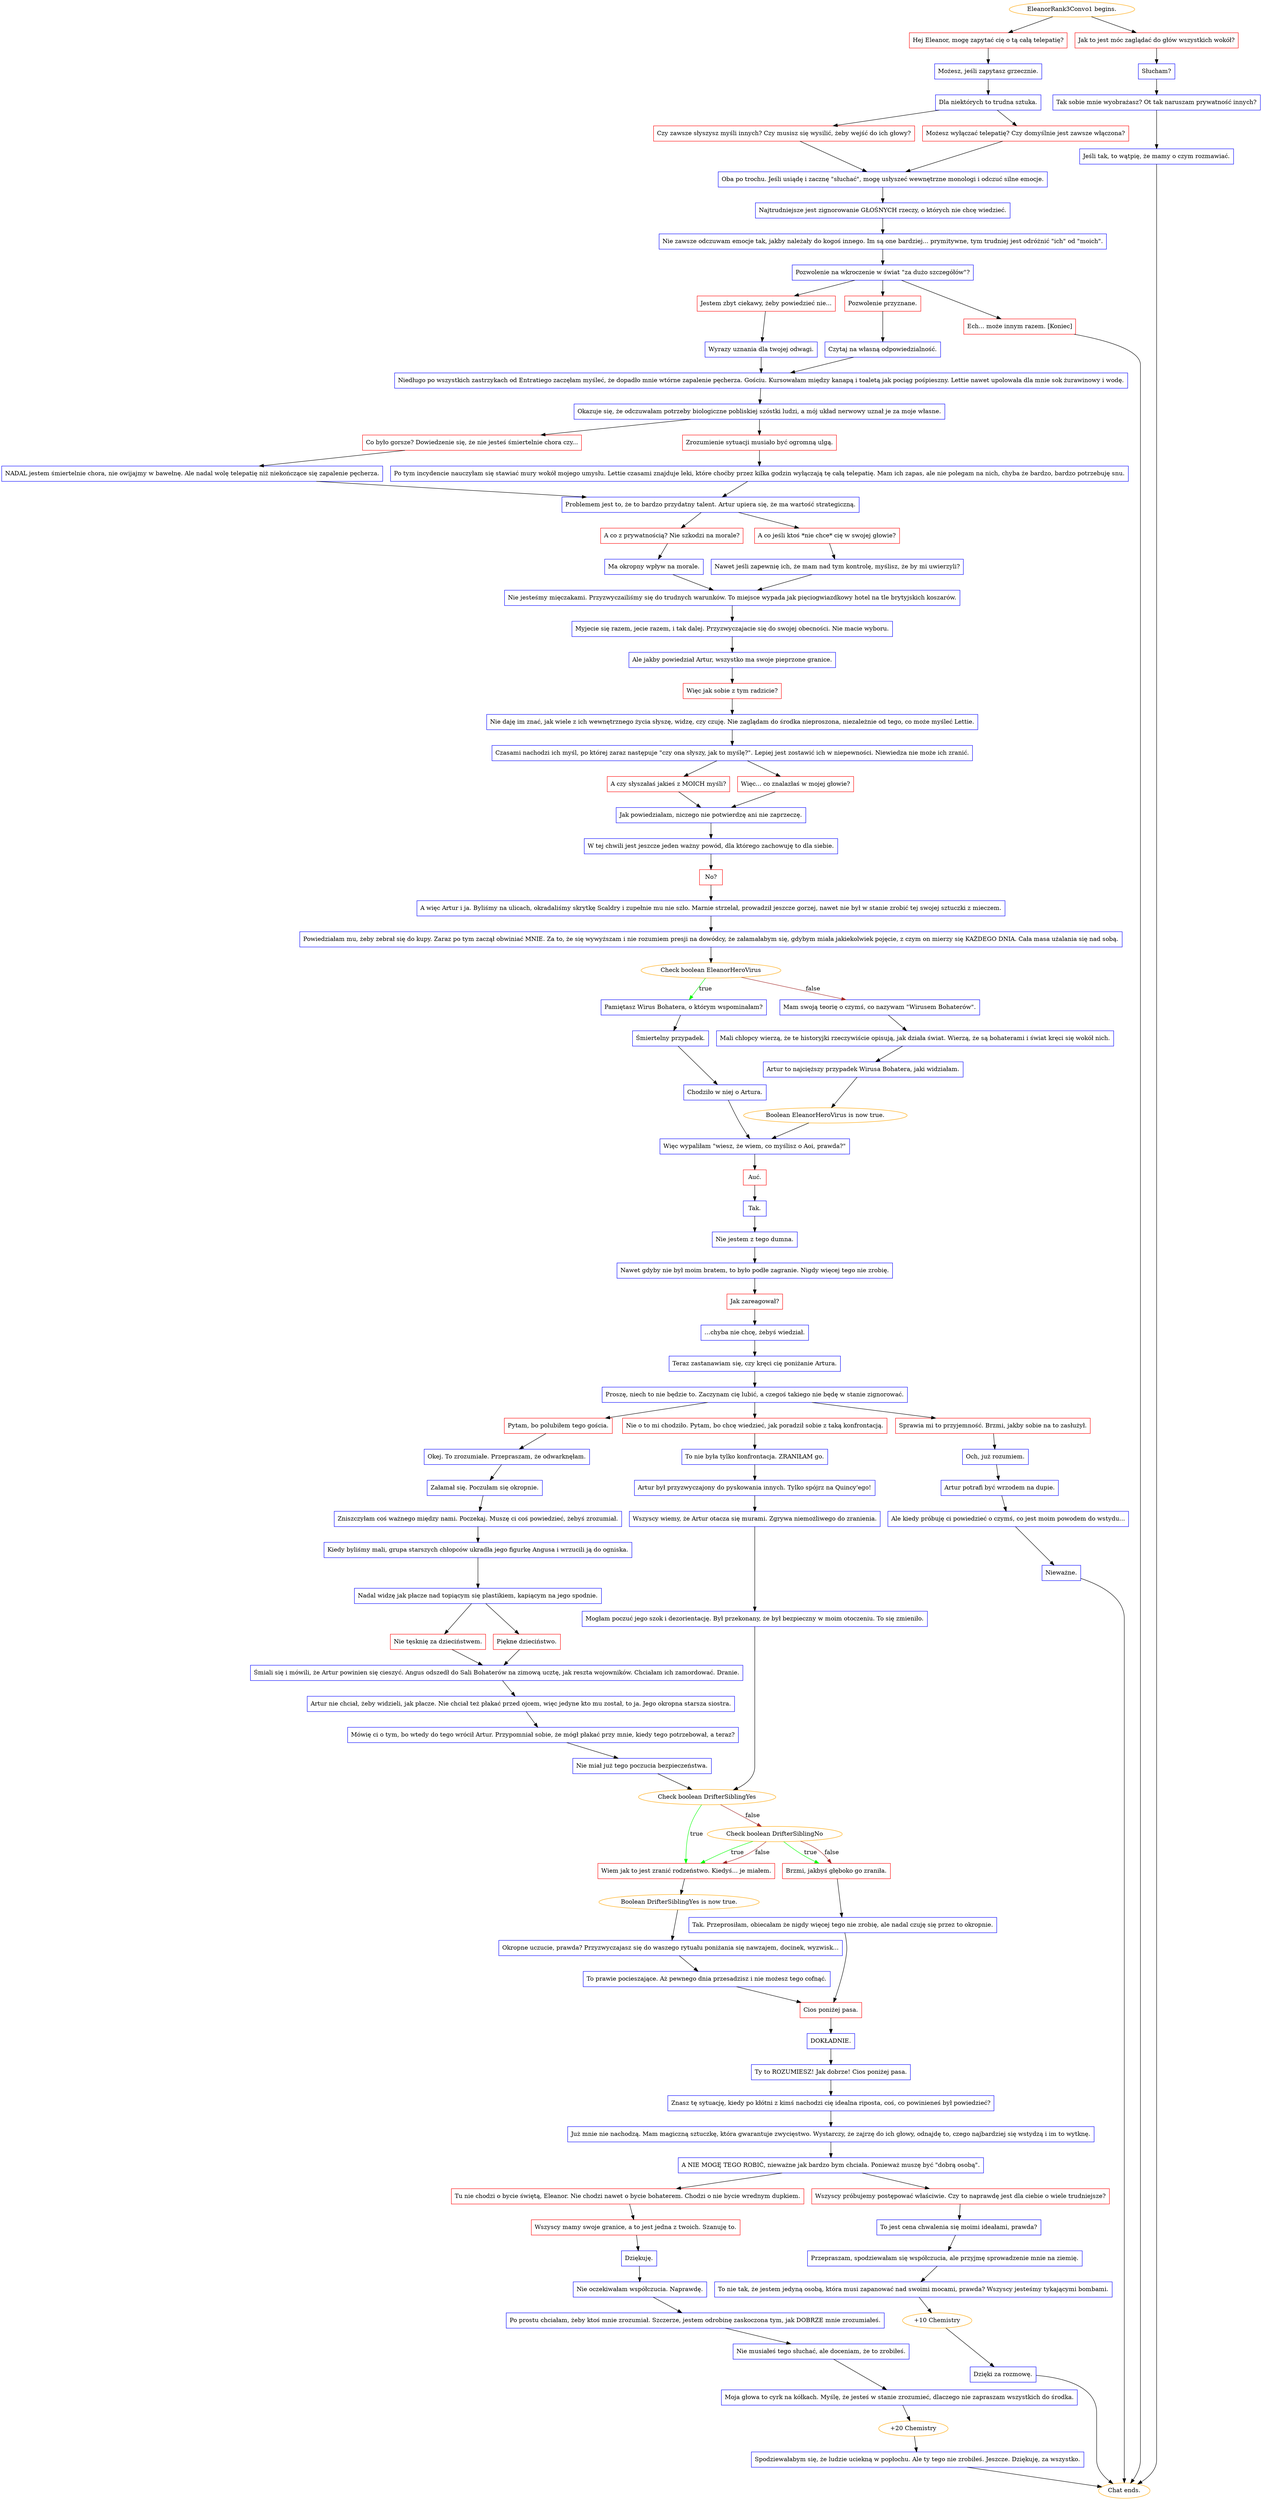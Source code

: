 digraph {
	"EleanorRank3Convo1 begins." [color=orange];
		"EleanorRank3Convo1 begins." -> j2780073801;
		"EleanorRank3Convo1 begins." -> j2903051729;
	j2780073801 [label="Hej Eleanor, mogę zapytać cię o tą całą telepatię?",shape=box,color=red];
		j2780073801 -> j2367247048;
	j2903051729 [label="Jak to jest móc zaglądać do głów wszystkich wokół?",shape=box,color=red];
		j2903051729 -> j932705482;
	j2367247048 [label="Możesz, jeśli zapytasz grzecznie.",shape=box,color=blue];
		j2367247048 -> j4015914880;
	j932705482 [label="Słucham?",shape=box,color=blue];
		j932705482 -> j4077429720;
	j4015914880 [label="Dla niektórych to trudna sztuka.",shape=box,color=blue];
		j4015914880 -> j72677745;
		j4015914880 -> j4054732532;
	j4077429720 [label="Tak sobie mnie wyobrażasz? Ot tak naruszam prywatność innych?",shape=box,color=blue];
		j4077429720 -> j2879893829;
	j72677745 [label="Czy zawsze słyszysz myśli innych? Czy musisz się wysilić, żeby wejść do ich głowy?",shape=box,color=red];
		j72677745 -> j3187582649;
	j4054732532 [label="Możesz wyłączać telepatię? Czy domyślnie jest zawsze włączona?",shape=box,color=red];
		j4054732532 -> j3187582649;
	j2879893829 [label="Jeśli tak, to wątpię, że mamy o czym rozmawiać.",shape=box,color=blue];
		j2879893829 -> "Chat ends.";
	j3187582649 [label="Oba po trochu. Jeśli usiądę i zacznę \"słuchać\", mogę usłyszeć wewnętrzne monologi i odczuć silne emocje.",shape=box,color=blue];
		j3187582649 -> j2204963846;
	"Chat ends." [color=orange];
	j2204963846 [label="Najtrudniejsze jest zignorowanie GŁOŚNYCH rzeczy, o których nie chcę wiedzieć.",shape=box,color=blue];
		j2204963846 -> j4159496022;
	j4159496022 [label="Nie zawsze odczuwam emocje tak, jakby należały do kogoś innego. Im są one bardziej... prymitywne, tym trudniej jest odróżnić \"ich\" od \"moich\".",shape=box,color=blue];
		j4159496022 -> j441945333;
	j441945333 [label="Pozwolenie na wkroczenie w świat \"za dużo szczegółów\"?",shape=box,color=blue];
		j441945333 -> j3082195994;
		j441945333 -> j1355928797;
		j441945333 -> j1989884923;
	j3082195994 [label="Jestem zbyt ciekawy, żeby powiedzieć nie...",shape=box,color=red];
		j3082195994 -> j4185195697;
	j1355928797 [label="Pozwolenie przyznane.",shape=box,color=red];
		j1355928797 -> j1439690019;
	j1989884923 [label="Ech... może innym razem. [Koniec]",shape=box,color=red];
		j1989884923 -> "Chat ends.";
	j4185195697 [label="Wyrazy uznania dla twojej odwagi.",shape=box,color=blue];
		j4185195697 -> j1769783433;
	j1439690019 [label="Czytaj na własną odpowiedzialność.",shape=box,color=blue];
		j1439690019 -> j1769783433;
	j1769783433 [label="Niedługo po wszystkich zastrzykach od Entratiego zaczęłam myśleć, że dopadło mnie wtórne zapalenie pęcherza. Gościu. Kursowałam między kanapą i toaletą jak pociąg pośpieszny. Lettie nawet upolowała dla mnie sok żurawinowy i wodę.",shape=box,color=blue];
		j1769783433 -> j851297931;
	j851297931 [label="Okazuje się, że odczuwałam potrzeby biologiczne pobliskiej szóstki ludzi, a mój układ nerwowy uznał je za moje własne.",shape=box,color=blue];
		j851297931 -> j329580542;
		j851297931 -> j1008225424;
	j329580542 [label="Co było gorsze? Dowiedzenie się, że nie jesteś śmiertelnie chora czy...",shape=box,color=red];
		j329580542 -> j216977645;
	j1008225424 [label="Zrozumienie sytuacji musiało być ogromną ulgą.",shape=box,color=red];
		j1008225424 -> j306661190;
	j216977645 [label="NADAL jestem śmiertelnie chora, nie owijajmy w bawełnę. Ale nadal wolę telepatię niż niekończące się zapalenie pęcherza.",shape=box,color=blue];
		j216977645 -> j1390416307;
	j306661190 [label="Po tym incydencie nauczyłam się stawiać mury wokół mojego umysłu. Lettie czasami znajduje leki, które choćby przez kilka godzin wyłączają tę całą telepatię. Mam ich zapas, ale nie polegam na nich, chyba że bardzo, bardzo potrzebuję snu.",shape=box,color=blue];
		j306661190 -> j1390416307;
	j1390416307 [label="Problemem jest to, że to bardzo przydatny talent. Artur upiera się, że ma wartość strategiczną.",shape=box,color=blue];
		j1390416307 -> j1646430726;
		j1390416307 -> j2911575207;
	j1646430726 [label="A co z prywatnością? Nie szkodzi na morale?",shape=box,color=red];
		j1646430726 -> j3029898146;
	j2911575207 [label="A co jeśli ktoś *nie chce* cię w swojej głowie?",shape=box,color=red];
		j2911575207 -> j309791747;
	j3029898146 [label="Ma okropny wpływ na morale.",shape=box,color=blue];
		j3029898146 -> j2954579242;
	j309791747 [label="Nawet jeśli zapewnię ich, że mam nad tym kontrolę, myślisz, że by mi uwierzyli?",shape=box,color=blue];
		j309791747 -> j2954579242;
	j2954579242 [label="Nie jesteśmy mięczakami. Przyzwyczailiśmy się do trudnych warunków. To miejsce wypada jak pięciogwiazdkowy hotel na tle brytyjskich koszarów.",shape=box,color=blue];
		j2954579242 -> j3191132076;
	j3191132076 [label="Myjecie się razem, jecie razem, i tak dalej. Przyzwyczajacie się do swojej obecności. Nie macie wyboru.",shape=box,color=blue];
		j3191132076 -> j2464045811;
	j2464045811 [label="Ale jakby powiedział Artur, wszystko ma swoje pieprzone granice.",shape=box,color=blue];
		j2464045811 -> j2226455319;
	j2226455319 [label="Więc jak sobie z tym radzicie?",shape=box,color=red];
		j2226455319 -> j1842224816;
	j1842224816 [label="Nie daję im znać, jak wiele z ich wewnętrznego życia słyszę, widzę, czy czuję. Nie zaglądam do środka nieproszona, niezależnie od tego, co może myśleć Lettie.",shape=box,color=blue];
		j1842224816 -> j1310713875;
	j1310713875 [label="Czasami nachodzi ich myśl, po której zaraz następuje \"czy ona słyszy, jak to myślę?\". Lepiej jest zostawić ich w niepewności. Niewiedza nie może ich zranić.",shape=box,color=blue];
		j1310713875 -> j3583798818;
		j1310713875 -> j3357187623;
	j3583798818 [label="A czy słyszałaś jakieś z MOICH myśli?",shape=box,color=red];
		j3583798818 -> j88477041;
	j3357187623 [label="Więc... co znalazłaś w mojej głowie?",shape=box,color=red];
		j3357187623 -> j88477041;
	j88477041 [label="Jak powiedziałam, niczego nie potwierdzę ani nie zaprzeczę.",shape=box,color=blue];
		j88477041 -> j1105290109;
	j1105290109 [label="W tej chwili jest jeszcze jeden ważny powód, dla którego zachowuję to dla siebie.",shape=box,color=blue];
		j1105290109 -> j1615151489;
	j1615151489 [label="No?",shape=box,color=red];
		j1615151489 -> j1561351454;
	j1561351454 [label="A więc Artur i ja. Byliśmy na ulicach, okradaliśmy skrytkę Scaldry i zupełnie mu nie szło. Marnie strzelał, prowadził jeszcze gorzej, nawet nie był w stanie zrobić tej swojej sztuczki z mieczem.",shape=box,color=blue];
		j1561351454 -> j2615672497;
	j2615672497 [label="Powiedziałam mu, żeby zebrał się do kupy. Zaraz po tym zaczął obwiniać MNIE. Za to, że się wywyższam i nie rozumiem presji na dowódcy, że załamałabym się, gdybym miała jakiekolwiek pojęcie, z czym on mierzy się KAŻDEGO DNIA. Cała masa użalania się nad sobą.",shape=box,color=blue];
		j2615672497 -> j1362887736;
	j1362887736 [label="Check boolean EleanorHeroVirus",color=orange];
		j1362887736 -> j1145563648 [label=true,color=green];
		j1362887736 -> j3186453053 [label=false,color=brown];
	j1145563648 [label="Pamiętasz Wirus Bohatera, o którym wspominałam?",shape=box,color=blue];
		j1145563648 -> j4239140705;
	j3186453053 [label="Mam swoją teorię o czymś, co nazywam \"Wirusem Bohaterów\".",shape=box,color=blue];
		j3186453053 -> j1037656273;
	j4239140705 [label="Śmiertelny przypadek.",shape=box,color=blue];
		j4239140705 -> j942802424;
	j1037656273 [label="Mali chłopcy wierzą, że te historyjki rzeczywiście opisują, jak działa świat. Wierzą, że są bohaterami i świat kręci się wokół nich.",shape=box,color=blue];
		j1037656273 -> j2084630446;
	j942802424 [label="Chodziło w niej o Artura.",shape=box,color=blue];
		j942802424 -> j2794000331;
	j2084630446 [label="Artur to najcięższy przypadek Wirusa Bohatera, jaki widziałam.",shape=box,color=blue];
		j2084630446 -> j2740401472;
	j2794000331 [label="Więc wypaliłam \"wiesz, że wiem, co myślisz o Aoi, prawda?\"",shape=box,color=blue];
		j2794000331 -> j603787190;
	j2740401472 [label="Boolean EleanorHeroVirus is now true.",color=orange];
		j2740401472 -> j2794000331;
	j603787190 [label="Auć.",shape=box,color=red];
		j603787190 -> j2238601545;
	j2238601545 [label="Tak.",shape=box,color=blue];
		j2238601545 -> j264313081;
	j264313081 [label="Nie jestem z tego dumna.",shape=box,color=blue];
		j264313081 -> j1980145511;
	j1980145511 [label="Nawet gdyby nie był moim bratem, to było podłe zagranie. Nigdy więcej tego nie zrobię.",shape=box,color=blue];
		j1980145511 -> j4213554881;
	j4213554881 [label="Jak zareagował?",shape=box,color=red];
		j4213554881 -> j3374026019;
	j3374026019 [label="…chyba nie chcę, żebyś wiedział.",shape=box,color=blue];
		j3374026019 -> j2391910389;
	j2391910389 [label="Teraz zastanawiam się, czy kręci cię poniżanie Artura.",shape=box,color=blue];
		j2391910389 -> j23044937;
	j23044937 [label="Proszę, niech to nie będzie to. Zaczynam cię lubić, a czegoś takiego nie będę w stanie zignorować.",shape=box,color=blue];
		j23044937 -> j330924207;
		j23044937 -> j4093067013;
		j23044937 -> j3942409909;
	j330924207 [label="Pytam, bo polubiłem tego gościa.",shape=box,color=red];
		j330924207 -> j92745984;
	j4093067013 [label="Nie o to mi chodziło. Pytam, bo chcę wiedzieć, jak poradził sobie z taką konfrontacją.",shape=box,color=red];
		j4093067013 -> j843297426;
	j3942409909 [label="Sprawia mi to przyjemność. Brzmi, jakby sobie na to zasłużył.",shape=box,color=red];
		j3942409909 -> j747540840;
	j92745984 [label="Okej. To zrozumiałe. Przepraszam, że odwarknęłam.",shape=box,color=blue];
		j92745984 -> j1588204187;
	j843297426 [label="To nie była tylko konfrontacja. ZRANIŁAM go.",shape=box,color=blue];
		j843297426 -> j1491605131;
	j747540840 [label="Och, już rozumiem.",shape=box,color=blue];
		j747540840 -> j3871909226;
	j1588204187 [label="Załamał się. Poczułam się okropnie.",shape=box,color=blue];
		j1588204187 -> j3291495366;
	j1491605131 [label="Artur był przyzwyczajony do pyskowania innych. Tylko spójrz na Quincy'ego!",shape=box,color=blue];
		j1491605131 -> j1717714461;
	j3871909226 [label="Artur potrafi być wrzodem na dupie.",shape=box,color=blue];
		j3871909226 -> j671814344;
	j3291495366 [label="Zniszczyłam coś ważnego między nami. Poczekaj. Muszę ci coś powiedzieć, żebyś zrozumiał.",shape=box,color=blue];
		j3291495366 -> j3128475458;
	j1717714461 [label="Wszyscy wiemy, że Artur otacza się murami. Zgrywa niemożliwego do zranienia.",shape=box,color=blue];
		j1717714461 -> j2194951096;
	j671814344 [label="Ale kiedy próbuję ci powiedzieć o czymś, co jest moim powodem do wstydu...",shape=box,color=blue];
		j671814344 -> j4291363906;
	j3128475458 [label="Kiedy byliśmy mali, grupa starszych chłopców ukradła jego figurkę Angusa i wrzucili ją do ogniska.",shape=box,color=blue];
		j3128475458 -> j818444289;
	j2194951096 [label="Mogłam poczuć jego szok i dezorientację. Był przekonany, że był bezpieczny w moim otoczeniu. To się zmieniło.",shape=box,color=blue];
		j2194951096 -> j4218162884;
	j4291363906 [label="Nieważne.",shape=box,color=blue];
		j4291363906 -> "Chat ends.";
	j818444289 [label="Nadal widzę jak płacze nad topiącym się plastikiem, kapiącym na jego spodnie.",shape=box,color=blue];
		j818444289 -> j2604254490;
		j818444289 -> j2833542423;
	j4218162884 [label="Check boolean DrifterSiblingYes",color=orange];
		j4218162884 -> j2969138133 [label=true,color=green];
		j4218162884 -> j1944990817 [label=false,color=brown];
	j2604254490 [label="Nie tęsknię za dzieciństwem.",shape=box,color=red];
		j2604254490 -> j3316610653;
	j2833542423 [label="Piękne dzieciństwo.",shape=box,color=red];
		j2833542423 -> j3316610653;
	j2969138133 [label="Wiem jak to jest zranić rodzeństwo. Kiedyś... je miałem.",shape=box,color=red];
		j2969138133 -> j3129079167;
	j1944990817 [label="Check boolean DrifterSiblingNo",color=orange];
		j1944990817 -> j2969138133 [label=true,color=green];
		j1944990817 -> j3240660734 [label=true,color=green];
		j1944990817 -> j2969138133 [label=false,color=brown];
		j1944990817 -> j3240660734 [label=false,color=brown];
	j3316610653 [label="Śmiali się i mówili, że Artur powinien się cieszyć. Angus odszedł do Sali Bohaterów na zimową ucztę, jak reszta wojowników. Chciałam ich zamordować. Dranie.",shape=box,color=blue];
		j3316610653 -> j3389954798;
	j3129079167 [label="Boolean DrifterSiblingYes is now true.",color=orange];
		j3129079167 -> j2561662147;
	j3240660734 [label="Brzmi, jakbyś głęboko go zraniła.",shape=box,color=red];
		j3240660734 -> j3133872;
	j3389954798 [label="Artur nie chciał, żeby widzieli, jak płacze. Nie chciał też płakać przed ojcem, więc jedyne kto mu został, to ja. Jego okropna starsza siostra.",shape=box,color=blue];
		j3389954798 -> j472551174;
	j2561662147 [label="Okropne uczucie, prawda? Przyzwyczajasz się do waszego rytuału poniżania się nawzajem, docinek, wyzwisk...",shape=box,color=blue];
		j2561662147 -> j3364342234;
	j3133872 [label="Tak. Przeprosiłam, obiecałam że nigdy więcej tego nie zrobię, ale nadal czuję się przez to okropnie.",shape=box,color=blue];
		j3133872 -> j3662011331;
	j472551174 [label="Mówię ci o tym, bo wtedy do tego wrócił Artur. Przypomniał sobie, że mógł płakać przy mnie, kiedy tego potrzebował, a teraz?",shape=box,color=blue];
		j472551174 -> j3610871556;
	j3364342234 [label="To prawie pocieszające. Aż pewnego dnia przesadzisz i nie możesz tego cofnąć.",shape=box,color=blue];
		j3364342234 -> j3662011331;
	j3662011331 [label="Cios poniżej pasa.",shape=box,color=red];
		j3662011331 -> j2086334407;
	j3610871556 [label="Nie miał już tego poczucia bezpieczeństwa.",shape=box,color=blue];
		j3610871556 -> j4218162884;
	j2086334407 [label="DOKŁADNIE.",shape=box,color=blue];
		j2086334407 -> j2225597065;
	j2225597065 [label="Ty to ROZUMIESZ! Jak dobrze! Cios poniżej pasa.",shape=box,color=blue];
		j2225597065 -> j2087733836;
	j2087733836 [label="Znasz tę sytuację, kiedy po kłótni z kimś nachodzi cię idealna riposta, coś, co powinieneś był powiedzieć?",shape=box,color=blue];
		j2087733836 -> j1379450462;
	j1379450462 [label="Już mnie nie nachodzą. Mam magiczną sztuczkę, która gwarantuje zwycięstwo. Wystarczy, że zajrzę do ich głowy, odnajdę to, czego najbardziej się wstydzą i im to wytknę.",shape=box,color=blue];
		j1379450462 -> j3388032654;
	j3388032654 [label="A NIE MOGĘ TEGO ROBIĆ, nieważne jak bardzo bym chciała. Ponieważ muszę być \"dobrą osobą\".",shape=box,color=blue];
		j3388032654 -> j3421175870;
		j3388032654 -> j1905308275;
	j3421175870 [label="Tu nie chodzi o bycie świętą, Eleanor. Nie chodzi nawet o bycie bohaterem. Chodzi o nie bycie wrednym dupkiem.",shape=box,color=red];
		j3421175870 -> j3947153671;
	j1905308275 [label="Wszyscy próbujemy postępować właściwie. Czy to naprawdę jest dla ciebie o wiele trudniejsze?",shape=box,color=red];
		j1905308275 -> j4227016272;
	j3947153671 [label="Wszyscy mamy swoje granice, a to jest jedna z twoich. Szanuję to.",shape=box,color=red];
		j3947153671 -> j800692337;
	j4227016272 [label="To jest cena chwalenia się moimi ideałami, prawda?",shape=box,color=blue];
		j4227016272 -> j2419568094;
	j800692337 [label="Dziękuję.",shape=box,color=blue];
		j800692337 -> j153233672;
	j2419568094 [label="Przepraszam, spodziewałam się współczucia, ale przyjmę sprowadzenie mnie na ziemię.",shape=box,color=blue];
		j2419568094 -> j2452812923;
	j153233672 [label="Nie oczekiwałam współczucia. Naprawdę.",shape=box,color=blue];
		j153233672 -> j3476770748;
	j2452812923 [label="To nie tak, że jestem jedyną osobą, która musi zapanować nad swoimi mocami, prawda? Wszyscy jesteśmy tykającymi bombami.",shape=box,color=blue];
		j2452812923 -> j2821982602;
	j3476770748 [label="Po prostu chciałam, żeby ktoś mnie zrozumiał. Szczerze, jestem odrobinę zaskoczona tym, jak DOBRZE mnie zrozumiałeś.",shape=box,color=blue];
		j3476770748 -> j1908901616;
	j2821982602 [label="+10 Chemistry",color=orange];
		j2821982602 -> j870408544;
	j1908901616 [label="Nie musiałeś tego słuchać, ale doceniam, że to zrobiłeś.",shape=box,color=blue];
		j1908901616 -> j3946598218;
	j870408544 [label="Dzięki za rozmowę.",shape=box,color=blue];
		j870408544 -> "Chat ends.";
	j3946598218 [label="Moja głowa to cyrk na kółkach. Myślę, że jesteś w stanie zrozumieć, dlaczego nie zapraszam wszystkich do środka.",shape=box,color=blue];
		j3946598218 -> j304260203;
	j304260203 [label="+20 Chemistry",color=orange];
		j304260203 -> j2213931220;
	j2213931220 [label="Spodziewałabym się, że ludzie uciekną w popłochu. Ale ty tego nie zrobiłeś. Jeszcze. Dziękuję, za wszystko.",shape=box,color=blue];
		j2213931220 -> "Chat ends.";
}